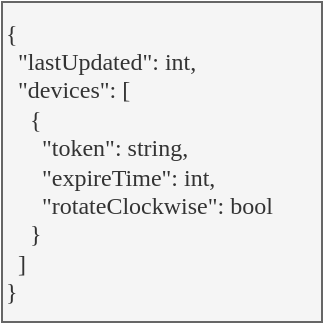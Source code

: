 <mxfile version="11.1.1" type="device"><diagram id="ldFDJlIWUAJCHV98qSVr" name="Page-1"><mxGraphModel dx="1360" dy="818" grid="1" gridSize="10" guides="1" tooltips="1" connect="1" arrows="1" fold="1" page="1" pageScale="1" pageWidth="827" pageHeight="1169" math="0" shadow="0"><root><mxCell id="0"/><mxCell id="1" parent="0"/><mxCell id="evxBSbxR5TzSSWMeAHZI-16" value="&lt;div&gt;&lt;font face=&quot;Ubuntu&quot;&gt;{&lt;/font&gt;&lt;/div&gt;&lt;div&gt;&lt;font face=&quot;Ubuntu&quot;&gt;&amp;nbsp; &quot;lastUpdated&quot;: int,&lt;/font&gt;&lt;/div&gt;&lt;div&gt;&lt;font face=&quot;Ubuntu&quot;&gt;&amp;nbsp; &quot;devices&quot;: [&lt;/font&gt;&lt;/div&gt;&lt;div&gt;&lt;font face=&quot;Ubuntu&quot;&gt;&amp;nbsp; &amp;nbsp; {&lt;/font&gt;&lt;/div&gt;&lt;div&gt;&lt;font face=&quot;Ubuntu&quot;&gt;&amp;nbsp; &amp;nbsp; &amp;nbsp; &quot;token&quot;: string,&lt;/font&gt;&lt;/div&gt;&lt;div&gt;&lt;font face=&quot;Ubuntu&quot;&gt;&amp;nbsp; &amp;nbsp; &amp;nbsp; &quot;expireTime&quot;: int,&lt;/font&gt;&lt;/div&gt;&lt;div&gt;&lt;font face=&quot;Ubuntu&quot;&gt;&amp;nbsp; &amp;nbsp; &amp;nbsp; &quot;rotateClockwise&quot;: bool&lt;/font&gt;&lt;/div&gt;&lt;div&gt;&lt;font face=&quot;Ubuntu&quot;&gt;&amp;nbsp; &amp;nbsp; }&lt;/font&gt;&lt;/div&gt;&lt;div&gt;&lt;font face=&quot;Ubuntu&quot;&gt;&amp;nbsp; ]&lt;/font&gt;&lt;/div&gt;&lt;div&gt;&lt;font face=&quot;Ubuntu&quot;&gt;}&lt;/font&gt;&lt;/div&gt;" style="rounded=0;whiteSpace=wrap;html=1;align=left;fillColor=#f5f5f5;strokeColor=#666666;fontColor=#333333;" vertex="1" parent="1"><mxGeometry x="170" y="120" width="160" height="160" as="geometry"/></mxCell></root></mxGraphModel></diagram></mxfile>